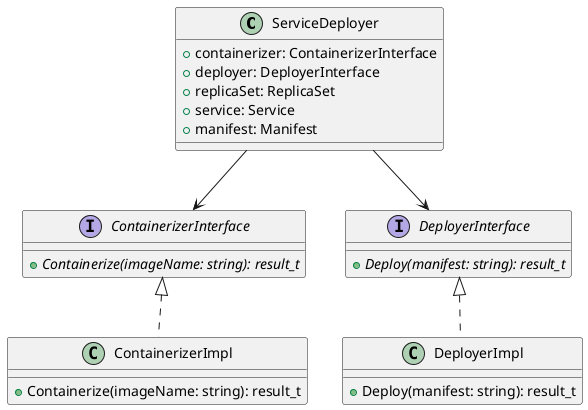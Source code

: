 @startuml
class ServiceDeployer {
  +containerizer: ContainerizerInterface
  +deployer: DeployerInterface
  +replicaSet: ReplicaSet
  +service: Service
  +manifest: Manifest
}

interface ContainerizerInterface {
  {abstract} +Containerize(imageName: string): result_t
}

class ContainerizerImpl implements ContainerizerInterface {
  +Containerize(imageName: string): result_t
}

interface DeployerInterface {
  {abstract} +Deploy(manifest: string): result_t
}

class DeployerImpl implements DeployerInterface {
  +Deploy(manifest: string): result_t
}

ServiceDeployer --> ContainerizerInterface
ServiceDeployer --> DeployerInterface
@enduml
